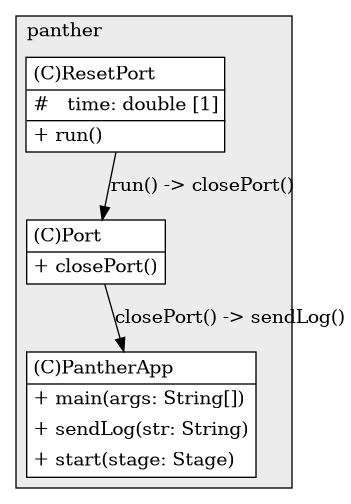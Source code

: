 @startuml

/' diagram meta data start
config=StructureConfiguration;
{
  "projectClassification": {
    "searchMode": "OpenProject", // OpenProject, AllProjects
    "includedProjects": "",
    "pathEndKeywords": "*.impl",
    "isClientPath": "",
    "isClientName": "",
    "isTestPath": "",
    "isTestName": "",
    "isMappingPath": "",
    "isMappingName": "",
    "isDataAccessPath": "",
    "isDataAccessName": "",
    "isDataStructurePath": "",
    "isDataStructureName": "",
    "isInterfaceStructuresPath": "",
    "isInterfaceStructuresName": "",
    "isEntryPointPath": "",
    "isEntryPointName": "",
    "treatFinalFieldsAsMandatory": false
  },
  "graphRestriction": {
    "classPackageExcludeFilter": "",
    "classPackageIncludeFilter": "",
    "classNameExcludeFilter": "",
    "classNameIncludeFilter": "",
    "methodNameExcludeFilter": "",
    "methodNameIncludeFilter": "",
    "removeByInheritance": "", // inheritance/annotation based filtering is done in a second step
    "removeByAnnotation": "",
    "removeByClassPackage": "", // cleanup the graph after inheritance/annotation based filtering is done
    "removeByClassName": "",
    "cutMappings": false,
    "cutEnum": true,
    "cutTests": true,
    "cutClient": true,
    "cutDataAccess": false,
    "cutInterfaceStructures": false,
    "cutDataStructures": false,
    "cutGetterAndSetter": true,
    "cutConstructors": true
  },
  "graphTraversal": {
    "forwardDepth": 3,
    "backwardDepth": 3,
    "classPackageExcludeFilter": "",
    "classPackageIncludeFilter": "",
    "classNameExcludeFilter": "",
    "classNameIncludeFilter": "",
    "methodNameExcludeFilter": "",
    "methodNameIncludeFilter": "",
    "hideMappings": false,
    "hideDataStructures": false,
    "hidePrivateMethods": true,
    "hideInterfaceCalls": true, // indirection: implementation -> interface (is hidden) -> implementation
    "onlyShowApplicationEntryPoints": false, // root node is included
    "useMethodCallsForStructureDiagram": "ForwardOnly" // ForwardOnly, BothDirections, No
  },
  "details": {
    "aggregation": "GroupByClass", // ByClass, GroupByClass, None
    "showClassGenericTypes": true,
    "showMethods": true,
    "showMethodParameterNames": true,
    "showMethodParameterTypes": true,
    "showMethodReturnType": true,
    "showPackageLevels": 4,
    "showDetailedClassStructure": true
  },
  "rootClass": "helha.panther.ResetPort",
  "extensionCallbackMethod": "" // qualified.class.name#methodName - signature: public static String method(String)
}
diagram meta data end '/



digraph g {
    rankdir="TB"
    splines=polyline
    

'nodes 
subgraph cluster_796628930 { 
   	label=panther
	labeljust=l
	fillcolor="#ececec"
	style=filled
   
   PantherApp1517631336[
	label=<<TABLE BORDER="1" CELLBORDER="0" CELLPADDING="4" CELLSPACING="0">
<TR><TD ALIGN="LEFT" >(C)PantherApp</TD></TR>
<HR/>
<TR><TD ALIGN="LEFT" >+ main(args: String[])</TD></TR>
<TR><TD ALIGN="LEFT" >+ sendLog(str: String)</TD></TR>
<TR><TD ALIGN="LEFT" >+ start(stage: Stage)</TD></TR>
</TABLE>>
	style=filled
	margin=0
	shape=plaintext
	fillcolor="#FFFFFF"
];

Port1517631336[
	label=<<TABLE BORDER="1" CELLBORDER="0" CELLPADDING="4" CELLSPACING="0">
<TR><TD ALIGN="LEFT" >(C)Port</TD></TR>
<HR/>
<TR><TD ALIGN="LEFT" >+ closePort()</TD></TR>
</TABLE>>
	style=filled
	margin=0
	shape=plaintext
	fillcolor="#FFFFFF"
];

ResetPort1517631336[
	label=<<TABLE BORDER="1" CELLBORDER="0" CELLPADDING="4" CELLSPACING="0">
<TR><TD ALIGN="LEFT" >(C)ResetPort</TD></TR>
<HR/>
<TR><TD ALIGN="LEFT" >#   time: double [1]</TD></TR>
<HR/>
<TR><TD ALIGN="LEFT" >+ run()</TD></TR>
</TABLE>>
	style=filled
	margin=0
	shape=plaintext
	fillcolor="#FFFFFF"
];
} 

'edges    
Port1517631336 -> PantherApp1517631336[label="closePort() -> sendLog()"];
ResetPort1517631336 -> Port1517631336[label="run() -> closePort()"];
    
}
@enduml